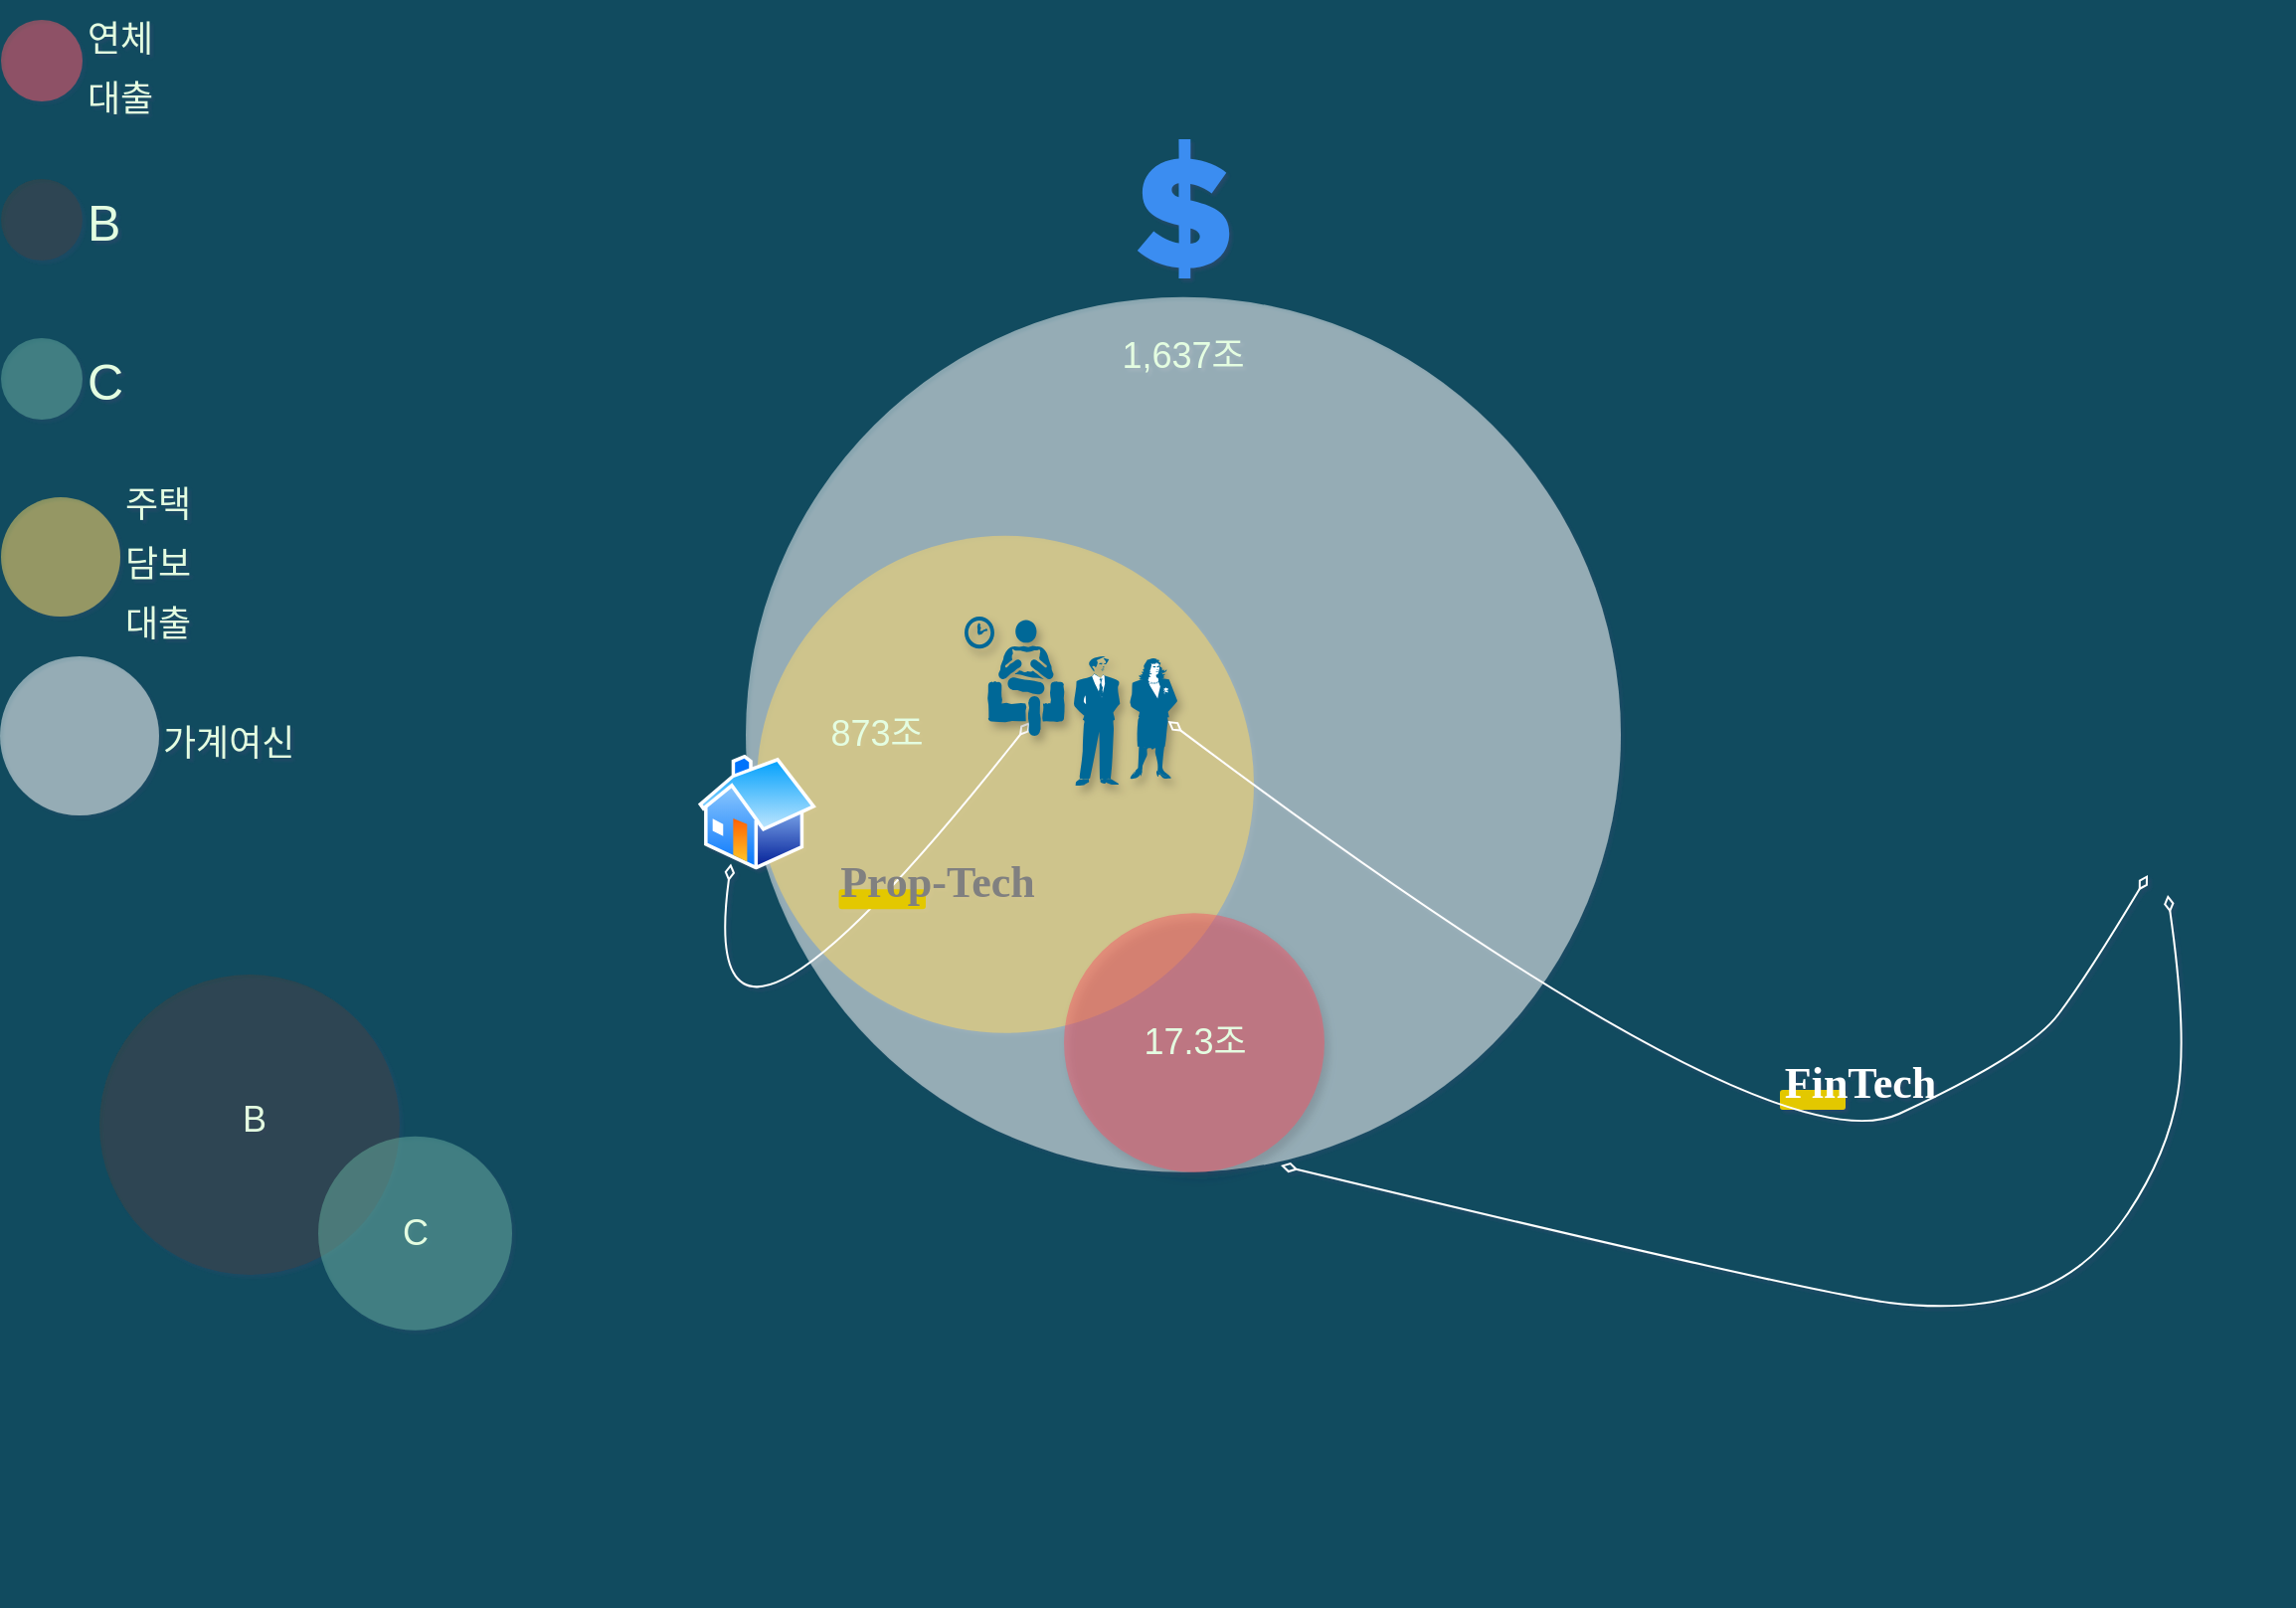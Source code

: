 <mxfile version="14.4.5" type="github">
  <diagram id="3228e29e-7158-1315-38df-8450db1d8a1d" name="Page-1">
    <mxGraphModel dx="1426" dy="825" grid="1" gridSize="10" guides="1" tooltips="1" connect="1" arrows="1" fold="1" page="1" pageScale="1" pageWidth="1169" pageHeight="827" background="#114B5F" math="0" shadow="1">
      <root>
        <mxCell id="0" />
        <mxCell id="1" parent="0" />
        <mxCell id="IxZ-TT_wXNainTkpuHTq-21685" value="" style="shape=process;whiteSpace=wrap;html=1;backgroundOutline=1;rounded=1;sketch=0;fillColor=#e3c800;fontSize=15;align=center;strokeColor=none;fontColor=#FFFFFF;" vertex="1" parent="1">
          <mxGeometry x="905" y="548" width="33" height="10" as="geometry" />
        </mxCell>
        <mxCell id="21653" value="&lt;font style=&quot;font-size: 18px&quot;&gt;연체대출&lt;/font&gt;" style="ellipse;whiteSpace=wrap;html=1;aspect=fixed;shadow=0;glass=0;labelBackgroundColor=none;strokeColor=none;strokeWidth=2;fillColor=#F45B69;fontFamily=Helvetica;fontSize=25;fontColor=#E4FDE1;align=left;opacity=50;labelPosition=right;verticalLabelPosition=middle;verticalAlign=middle;rounded=1;" parent="1" vertex="1">
          <mxGeometry x="10.5" y="10" width="41" height="41" as="geometry" />
        </mxCell>
        <mxCell id="21654" value="B" style="ellipse;whiteSpace=wrap;html=1;aspect=fixed;shadow=0;glass=0;labelBackgroundColor=none;strokeColor=none;strokeWidth=2;fontFamily=Helvetica;fontSize=25;fontColor=#E4FDE1;align=left;opacity=50;labelPosition=right;verticalLabelPosition=middle;verticalAlign=middle;fillColor=#404040;rounded=1;" parent="1" vertex="1">
          <mxGeometry x="10.5" y="90" width="41" height="41" as="geometry" />
        </mxCell>
        <mxCell id="21655" value="&lt;font style=&quot;font-size: 18px&quot;&gt;가계여신&lt;/font&gt;" style="ellipse;whiteSpace=wrap;html=1;aspect=fixed;shadow=0;glass=0;labelBackgroundColor=none;strokeColor=none;strokeWidth=2;fontFamily=Helvetica;fontSize=25;fontColor=#E4FDE1;align=left;opacity=50;labelPosition=right;verticalLabelPosition=middle;verticalAlign=middle;fillColor=#FFFFFF;rounded=1;" parent="1" vertex="1">
          <mxGeometry x="10" y="330" width="80" height="80" as="geometry" />
        </mxCell>
        <mxCell id="21656" value="C" style="ellipse;whiteSpace=wrap;html=1;aspect=fixed;shadow=0;glass=0;labelBackgroundColor=none;strokeColor=none;strokeWidth=2;fontFamily=Helvetica;fontSize=25;fontColor=#E4FDE1;align=left;opacity=50;labelPosition=right;verticalLabelPosition=middle;verticalAlign=middle;fillColor=#67AB9F;rounded=1;" parent="1" vertex="1">
          <mxGeometry x="10.5" y="170" width="41" height="41" as="geometry" />
        </mxCell>
        <object label="&lt;font style=&quot;font-size: 18px&quot;&gt;주택&lt;br&gt;담보&lt;br&gt;대출&lt;/font&gt;" 주담대="주담대&#xa;" placeholders="1" id="21657">
          <mxCell style="ellipse;whiteSpace=wrap;html=1;aspect=fixed;shadow=0;glass=0;labelBackgroundColor=none;strokeColor=none;strokeWidth=2;fontFamily=Helvetica;fontSize=25;fontColor=#E4FDE1;align=left;opacity=50;labelPosition=right;verticalLabelPosition=middle;verticalAlign=middle;fillColor=#FFD966;rounded=1;" parent="1" vertex="1">
            <mxGeometry x="10.5" y="250" width="60" height="60" as="geometry" />
          </mxCell>
        </object>
        <mxCell id="21658" value="" style="group;fontColor=#E4FDE1;rounded=1;arcSize=7;labelBorderColor=#FFFFFF;shadow=1;" parent="1" vertex="1" connectable="0">
          <mxGeometry x="300" y="60" width="591" height="737" as="geometry" />
        </mxCell>
        <mxCell id="21662" value="" style="ellipse;whiteSpace=wrap;html=1;aspect=fixed;shadow=0;glass=0;strokeColor=none;strokeWidth=2;fontFamily=Helvetica;fontSize=25;fontColor=#E4FDE1;align=left;opacity=50;labelBackgroundColor=#114B5F;fillColor=#FFFFFF;rounded=1;" parent="21658" vertex="1">
          <mxGeometry x="85" y="89.42" width="440" height="440" as="geometry" />
        </mxCell>
        <mxCell id="21671" value="1,637조" style="text;html=1;strokeColor=none;fillColor=none;align=center;verticalAlign=middle;whiteSpace=wrap;shadow=1;labelBackgroundColor=none;fontSize=18;fontColor=#E4FDE1;rounded=1;" parent="21658" vertex="1">
          <mxGeometry x="265" y="109.42" width="80" height="20" as="geometry" />
        </mxCell>
        <mxCell id="21663" value="" style="ellipse;whiteSpace=wrap;html=1;aspect=fixed;shadow=0;glass=0;strokeColor=none;strokeWidth=2;fontFamily=Helvetica;fontSize=25;fontColor=#E4FDE1;align=left;opacity=50;labelBackgroundColor=#114B5F;fillColor=#FFD966;rounded=1;" parent="21658" vertex="1">
          <mxGeometry x="90.5" y="209.42" width="250" height="250" as="geometry" />
        </mxCell>
        <mxCell id="21670" value="873조" style="text;html=1;strokeColor=none;fillColor=none;align=center;verticalAlign=middle;whiteSpace=wrap;shadow=1;labelBackgroundColor=none;fontSize=18;fontColor=#E4FDE1;rounded=1;" parent="21658" vertex="1">
          <mxGeometry x="120.5" y="299.42" width="60" height="20" as="geometry" />
        </mxCell>
        <mxCell id="21661" value="" style="ellipse;whiteSpace=wrap;html=1;aspect=fixed;shadow=1;glass=0;strokeColor=none;strokeWidth=2;fillColor=#F45B69;fontFamily=Helvetica;fontSize=25;fontColor=#E4FDE1;align=left;opacity=50;labelBackgroundColor=#114B5F;rounded=1;" parent="21658" vertex="1">
          <mxGeometry x="245" y="399.13" width="131" height="130.29" as="geometry" />
        </mxCell>
        <mxCell id="21668" value="17.3조" style="text;html=1;strokeColor=none;fillColor=none;align=center;verticalAlign=middle;whiteSpace=wrap;shadow=1;labelBackgroundColor=none;fontSize=18;fontColor=#E4FDE1;rounded=1;" parent="21658" vertex="1">
          <mxGeometry x="280.5" y="455.28" width="60" height="18" as="geometry" />
        </mxCell>
        <mxCell id="IxZ-TT_wXNainTkpuHTq-21675" value="" style="html=1;aspect=fixed;strokeColor=none;shadow=0;align=center;verticalAlign=top;fillColor=#3B8DF1;shape=mxgraph.gcp2.cost_savings;rounded=1;" vertex="1" parent="21658">
          <mxGeometry x="281.9" y="10" width="46.2" height="70" as="geometry" />
        </mxCell>
        <mxCell id="IxZ-TT_wXNainTkpuHTq-21676" value="" style="shape=image;html=1;verticalAlign=top;verticalLabelPosition=bottom;labelBackgroundColor=#ffffff;imageAspect=0;aspect=fixed;image=https://cdn3.iconfinder.com/data/icons/user-avatars-1/512/users-2-128.png;rounded=1;" vertex="1" parent="21658">
          <mxGeometry x="272" y="480" width="77" height="77" as="geometry" />
        </mxCell>
        <mxCell id="IxZ-TT_wXNainTkpuHTq-21681" value="" style="aspect=fixed;perimeter=ellipsePerimeter;html=1;align=center;shadow=0;dashed=0;spacingTop=3;image;image=img/lib/active_directory/home.svg;rounded=1;" vertex="1" parent="21658">
          <mxGeometry x="60.93" y="319.42" width="59.57" height="57.79" as="geometry" />
        </mxCell>
        <mxCell id="IxZ-TT_wXNainTkpuHTq-21687" value="" style="endArrow=diamondThin;html=1;strokeColor=#FFFFFF;elbow=vertical;startArrow=diamondThin;startFill=0;exitX=0.25;exitY=1;exitDx=0;exitDy=0;curved=1;endFill=0;entryX=0.66;entryY=0.883;entryDx=0;entryDy=0;entryPerimeter=0;" edge="1" parent="21658" source="IxZ-TT_wXNainTkpuHTq-21681" target="IxZ-TT_wXNainTkpuHTq-21691">
          <mxGeometry width="50" height="50" relative="1" as="geometry">
            <mxPoint x="58" y="350" as="sourcePoint" />
            <mxPoint x="-383" y="507.75" as="targetPoint" />
            <Array as="points">
              <mxPoint x="58" y="519" />
            </Array>
          </mxGeometry>
        </mxCell>
        <mxCell id="IxZ-TT_wXNainTkpuHTq-21688" value="" style="shape=process;whiteSpace=wrap;html=1;backgroundOutline=1;rounded=1;sketch=0;fillColor=#e3c800;fontSize=15;align=center;strokeColor=none;fontColor=#FFFFFF;" vertex="1" parent="21658">
          <mxGeometry x="131.78" y="387.13" width="43.72" height="10" as="geometry" />
        </mxCell>
        <mxCell id="IxZ-TT_wXNainTkpuHTq-21689" value="&lt;font style=&quot;font-size: 22px&quot;&gt;Prop-Tech&lt;/font&gt;" style="text;html=1;align=center;verticalAlign=middle;resizable=0;points=[];autosize=1;fontSize=15;fontFamily=Lucida Console;fontStyle=1;fontColor=#808080;shadow=1;rounded=0;glass=1;" vertex="1" parent="21658">
          <mxGeometry x="120.5" y="369.13" width="120" height="30" as="geometry" />
        </mxCell>
        <mxCell id="IxZ-TT_wXNainTkpuHTq-21691" value="" style="shape=mxgraph.signs.people.waiting_room_2;html=1;pointerEvents=1;strokeColor=none;verticalLabelPosition=bottom;verticalAlign=top;align=center;rounded=1;shadow=1;comic=1;sketch=0;fontColor=#FFFFFF;fillColor=#036897;" vertex="1" parent="21658">
          <mxGeometry x="195" y="250" width="50" height="60" as="geometry" />
        </mxCell>
        <mxCell id="IxZ-TT_wXNainTkpuHTq-21693" value="" style="shape=mxgraph.cisco.people.man_woman;html=1;pointerEvents=1;dashed=0;strokeColor=#ffffff;strokeWidth=2;verticalLabelPosition=bottom;verticalAlign=top;align=center;outlineConnect=0;rounded=1;shadow=1;comic=1;sketch=0;fontColor=#FFFFFF;fillColor=#036897;" vertex="1" parent="21658">
          <mxGeometry x="250" y="270.0" width="52" height="65" as="geometry" />
        </mxCell>
        <mxCell id="21660" value="" style="ellipse;whiteSpace=wrap;html=1;aspect=fixed;shadow=0;glass=0;strokeColor=none;strokeWidth=2;fontFamily=Helvetica;fontSize=25;fontColor=#E4FDE1;align=left;opacity=50;labelBackgroundColor=#114B5F;fillColor=#404040;rounded=1;" parent="1" vertex="1">
          <mxGeometry x="60" y="490" width="151" height="151" as="geometry" />
        </mxCell>
        <mxCell id="21669" value="B" style="text;html=1;strokeColor=none;fillColor=none;align=center;verticalAlign=middle;whiteSpace=wrap;shadow=1;labelBackgroundColor=none;fontSize=18;fontColor=#E4FDE1;rounded=1;" parent="1" vertex="1">
          <mxGeometry x="117.5" y="553.14" width="40" height="20" as="geometry" />
        </mxCell>
        <mxCell id="21659" value="" style="ellipse;whiteSpace=wrap;html=1;aspect=fixed;shadow=0;glass=0;strokeColor=none;strokeWidth=2;fontFamily=Helvetica;fontSize=25;fontColor=#E4FDE1;align=left;opacity=50;labelBackgroundColor=#114B5F;fillColor=#67AB9F;rounded=1;" parent="1" vertex="1">
          <mxGeometry x="170" y="571.34" width="97.5" height="97.5" as="geometry" />
        </mxCell>
        <mxCell id="21664" value="C" style="text;html=1;strokeColor=none;fillColor=none;align=center;verticalAlign=middle;whiteSpace=wrap;shadow=1;labelBackgroundColor=none;fontSize=18;fontColor=#E4FDE1;rounded=1;" parent="1" vertex="1">
          <mxGeometry x="198.75" y="610.09" width="40" height="20" as="geometry" />
        </mxCell>
        <mxCell id="IxZ-TT_wXNainTkpuHTq-21677" value="" style="shape=image;html=1;verticalAlign=top;verticalLabelPosition=bottom;labelBackgroundColor=#ffffff;imageAspect=0;aspect=fixed;image=https://cdn0.iconfinder.com/data/icons/citycons/150/Citycons_institution-128.png;rounded=1;" vertex="1" parent="1">
          <mxGeometry x="1020" y="300" width="140" height="140" as="geometry" />
        </mxCell>
        <mxCell id="IxZ-TT_wXNainTkpuHTq-21683" value="" style="endArrow=diamondThin;html=1;strokeColor=#FFFFFF;elbow=vertical;startArrow=diamondThin;startFill=0;exitX=0.5;exitY=1;exitDx=0;exitDy=0;entryX=0.91;entryY=0.5;entryDx=0;entryDy=0;curved=1;endFill=0;entryPerimeter=0;" edge="1" parent="1" source="IxZ-TT_wXNainTkpuHTq-21677" target="IxZ-TT_wXNainTkpuHTq-21693">
          <mxGeometry width="50" height="50" relative="1" as="geometry">
            <mxPoint x="940" y="510" as="sourcePoint" />
            <mxPoint x="990" y="460" as="targetPoint" />
            <Array as="points">
              <mxPoint x="1060" y="490" />
              <mxPoint x="1030" y="530" />
              <mxPoint x="900" y="590" />
            </Array>
          </mxGeometry>
        </mxCell>
        <mxCell id="IxZ-TT_wXNainTkpuHTq-21686" value="&lt;font style=&quot;font-size: 22px&quot;&gt;FinTech&lt;/font&gt;" style="text;html=1;align=center;verticalAlign=middle;resizable=0;points=[];autosize=1;fontSize=15;fontFamily=Lucida Console;fontStyle=1;fontColor=#FFFFFF;" vertex="1" parent="1">
          <mxGeometry x="900" y="530" width="90" height="30" as="geometry" />
        </mxCell>
        <mxCell id="IxZ-TT_wXNainTkpuHTq-21696" value="" style="endArrow=diamondThin;html=1;strokeColor=#FFFFFF;elbow=vertical;startArrow=diamondThin;startFill=0;exitX=0.5;exitY=1;exitDx=0;exitDy=0;entryX=1.065;entryY=0.597;entryDx=0;entryDy=0;curved=1;endFill=0;entryPerimeter=0;" edge="1" parent="1" target="IxZ-TT_wXNainTkpuHTq-21676">
          <mxGeometry width="50" height="50" relative="1" as="geometry">
            <mxPoint x="1100" y="450" as="sourcePoint" />
            <mxPoint x="607.32" y="372.5" as="targetPoint" />
            <Array as="points">
              <mxPoint x="1110" y="520" />
              <mxPoint x="1100" y="580" />
              <mxPoint x="1060" y="640" />
              <mxPoint x="1000" y="660" />
              <mxPoint x="920" y="650" />
            </Array>
          </mxGeometry>
        </mxCell>
        <mxCell id="IxZ-TT_wXNainTkpuHTq-21695" value="" style="&amp;p=ex&#xa;shape=image;html=1;verticalAlign=top;verticalLabelPosition=bottom;labelBackgroundColor=#ffffff;imageAspect=0;aspect=fixed;image=https://cdn4.iconfinder.com/data/icons/32x32-free-design-icons/32/Cancel.png;rounded=0;shadow=1;glass=1;comic=1;sketch=0;gradientColor=none;fontColor=#808080;jiggle=1;strokeColor=none;fillColor=none;" vertex="1" parent="1">
          <mxGeometry x="940" y="636" width="32" height="32" as="geometry" />
        </mxCell>
      </root>
    </mxGraphModel>
  </diagram>
</mxfile>
